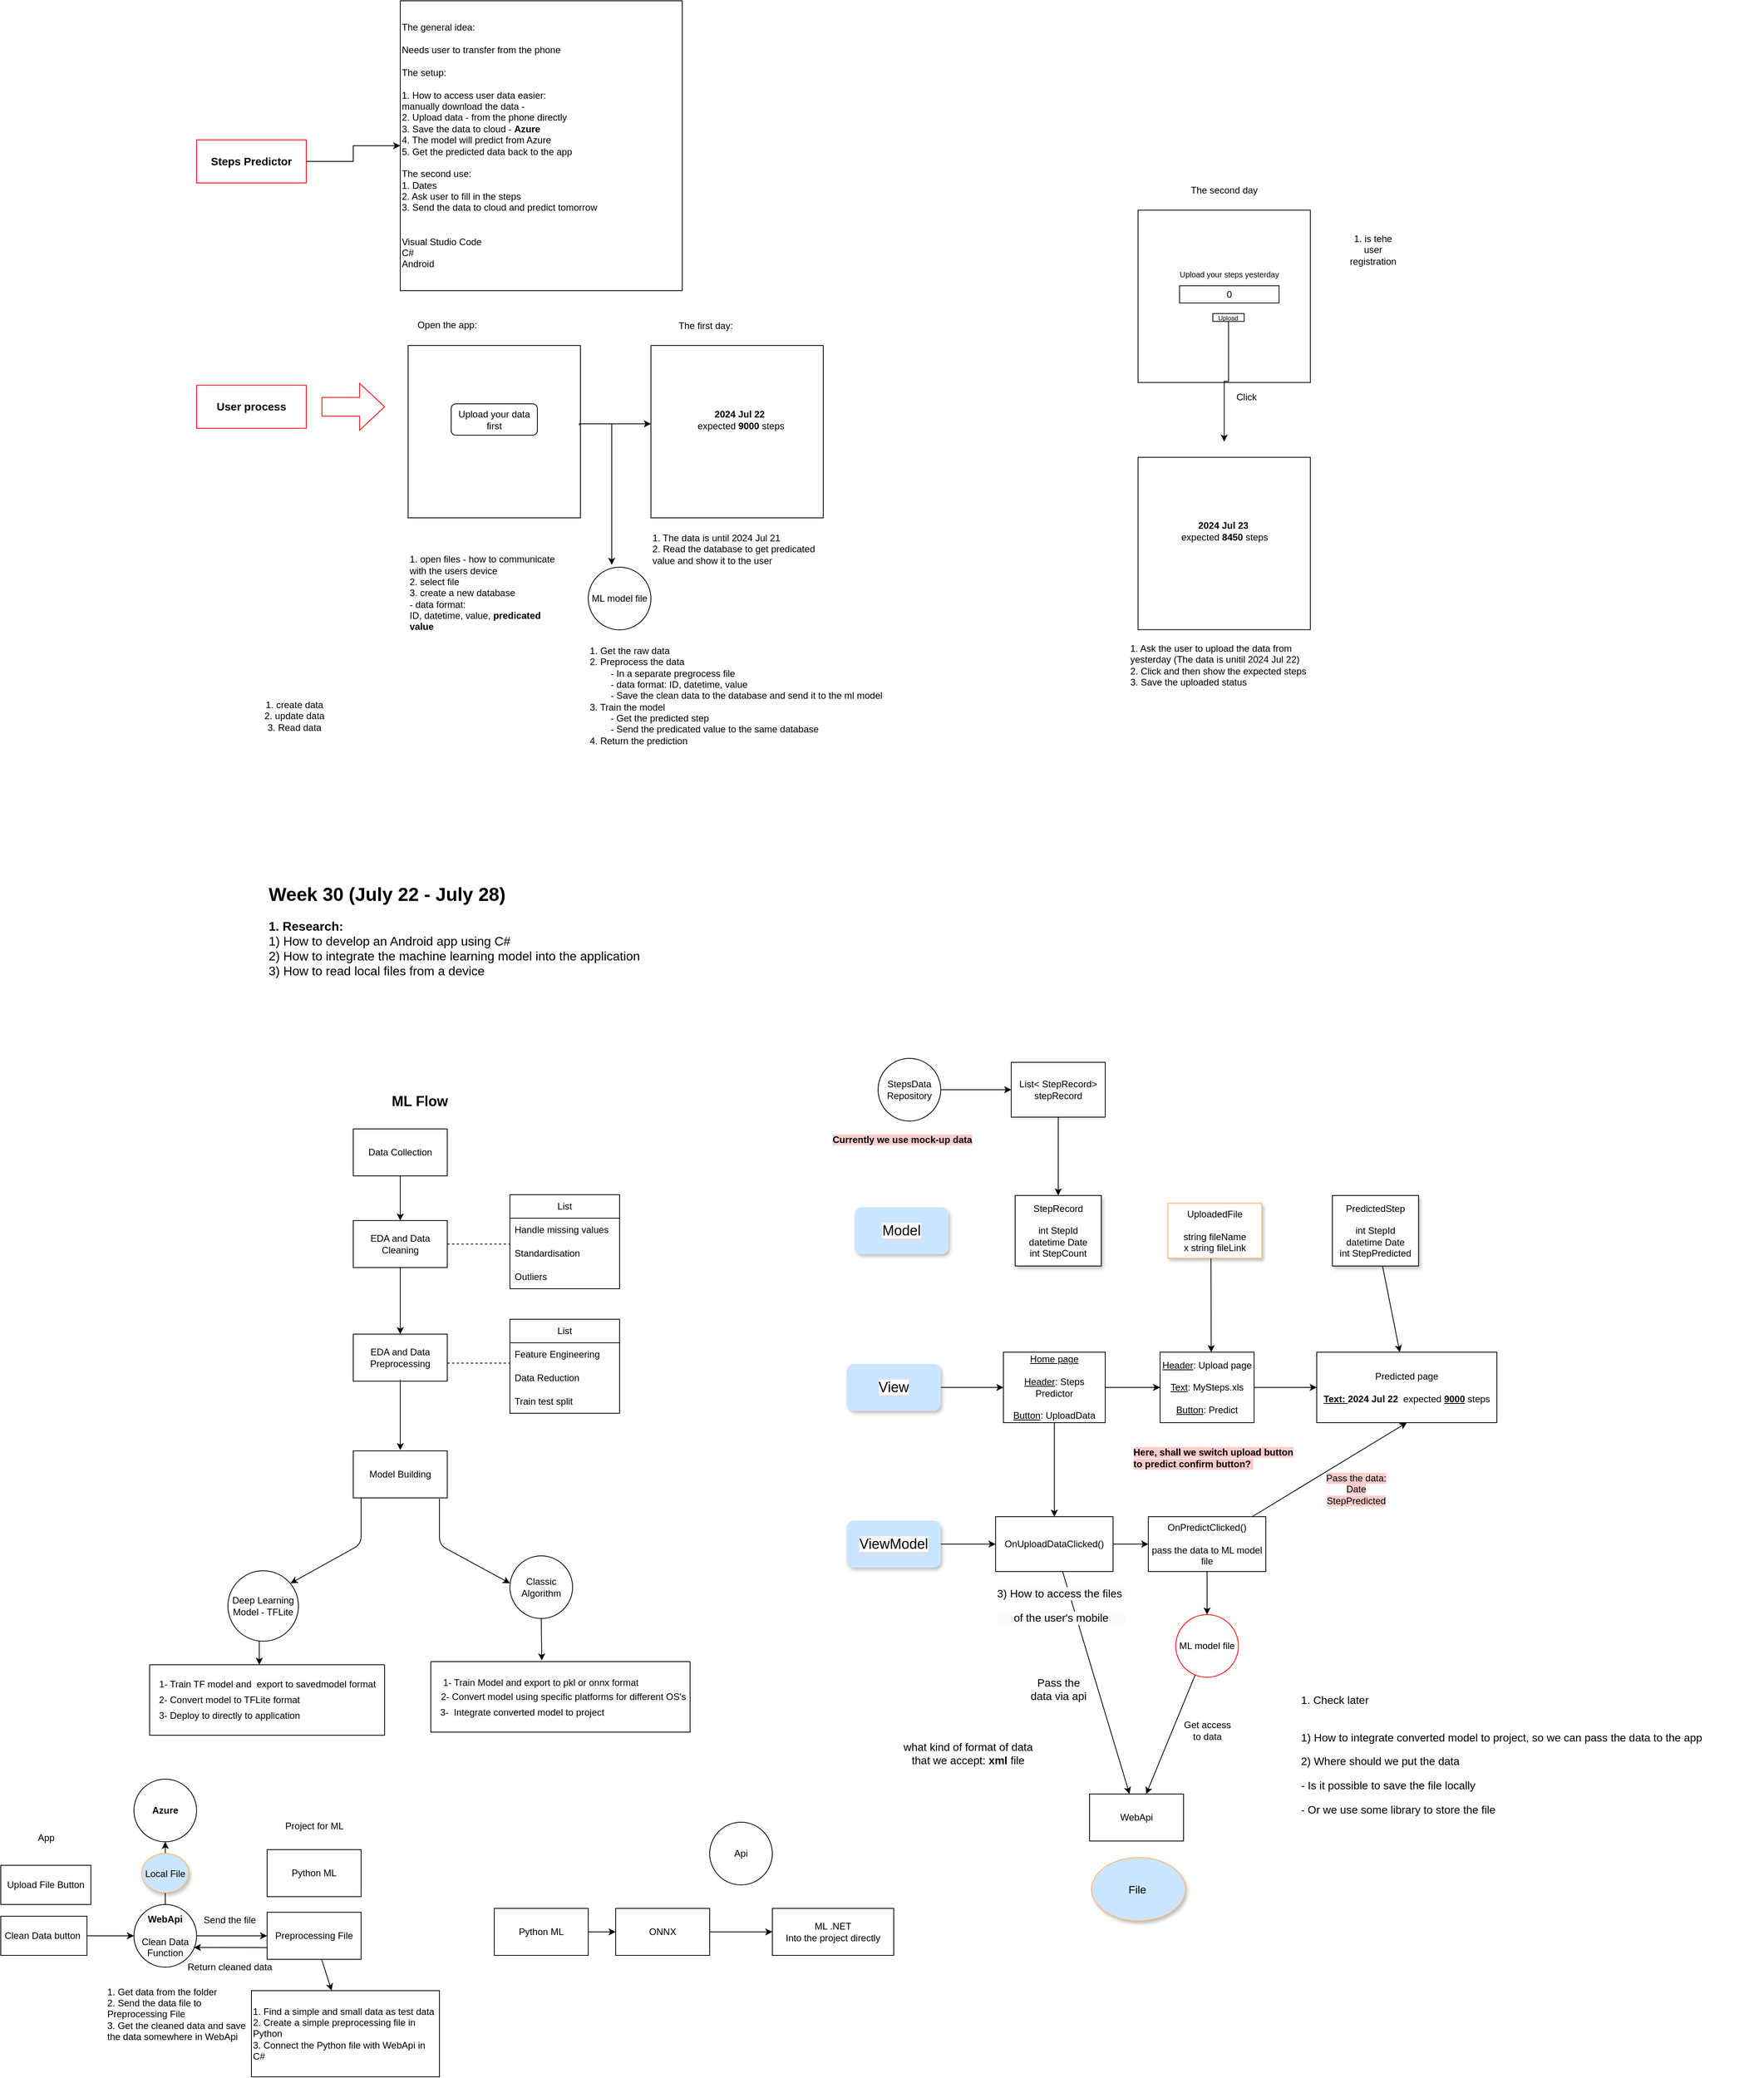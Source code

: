 <mxfile>
    <diagram name="Page-1" id="LX_qo-Hpl9w2MyAxb0YF">
        <mxGraphModel dx="1734" dy="1595" grid="1" gridSize="10" guides="1" tooltips="1" connect="1" arrows="1" fold="1" page="1" pageScale="1" pageWidth="827" pageHeight="1169" math="0" shadow="0">
            <root>
                <mxCell id="0"/>
                <mxCell id="1" parent="0"/>
                <mxCell id="Lw-I1L2H1XPd6LwriKKZ-3" value="" style="edgeStyle=orthogonalEdgeStyle;rounded=0;orthogonalLoop=1;jettySize=auto;html=1;" parent="1" source="Lw-I1L2H1XPd6LwriKKZ-1" target="Lw-I1L2H1XPd6LwriKKZ-2" edge="1">
                    <mxGeometry relative="1" as="geometry"/>
                </mxCell>
                <mxCell id="Lw-I1L2H1XPd6LwriKKZ-1" value="&lt;b&gt;&lt;font style=&quot;font-size: 14px;&quot;&gt;Steps Predictor&lt;/font&gt;&lt;/b&gt;" style="text;html=1;align=center;verticalAlign=middle;whiteSpace=wrap;rounded=0;strokeColor=#FF0000;" parent="1" vertex="1">
                    <mxGeometry x="70" y="-942.5" width="140" height="55" as="geometry"/>
                </mxCell>
                <mxCell id="Lw-I1L2H1XPd6LwriKKZ-2" value="&lt;div&gt;The general idea:&lt;/div&gt;&lt;div&gt;&lt;br&gt;&lt;/div&gt;&lt;div&gt;Needs user to transfer from the phone&lt;/div&gt;&lt;div&gt;&lt;br&gt;&lt;/div&gt;&lt;div&gt;The setup:&lt;/div&gt;&lt;div&gt;&lt;br&gt;&lt;/div&gt;&lt;div&gt;1. How to access user data easier:&amp;nbsp;&lt;/div&gt;&lt;div&gt;manually download the data -&amp;nbsp;&lt;/div&gt;&lt;div&gt;2. Upload data - from the phone directly&lt;/div&gt;&lt;div&gt;3. Save the data to cloud - &lt;b&gt;Azure&lt;/b&gt;&lt;/div&gt;&lt;div&gt;4. The model will predict from Azure&lt;/div&gt;&lt;div&gt;5. Get the predicted data back to the app&lt;/div&gt;&lt;div&gt;&lt;br&gt;&lt;/div&gt;&lt;div&gt;The second use:&lt;div&gt;1. Dates&lt;/div&gt;&lt;div&gt;2. Ask user to fill in the steps&amp;nbsp;&lt;/div&gt;&lt;div&gt;3. Send the data to cloud and predict tomorrow&lt;/div&gt;&lt;/div&gt;&lt;div&gt;&lt;br&gt;&lt;/div&gt;&lt;div&gt;&lt;br&gt;&lt;/div&gt;&lt;div&gt;Visual Studio Code&lt;/div&gt;&lt;div&gt;C#&lt;/div&gt;&lt;div&gt;Android&lt;/div&gt;" style="whiteSpace=wrap;html=1;align=left;" parent="1" vertex="1">
                    <mxGeometry x="330" y="-1120" width="360" height="370" as="geometry"/>
                </mxCell>
                <mxCell id="Lw-I1L2H1XPd6LwriKKZ-4" value="" style="whiteSpace=wrap;html=1;aspect=fixed;" parent="1" vertex="1">
                    <mxGeometry x="340" y="-680" width="220" height="220" as="geometry"/>
                </mxCell>
                <mxCell id="Lw-I1L2H1XPd6LwriKKZ-32" value="" style="edgeStyle=orthogonalEdgeStyle;rounded=0;orthogonalLoop=1;jettySize=auto;html=1;exitX=0.994;exitY=0.463;exitDx=0;exitDy=0;exitPerimeter=0;" parent="1" source="Lw-I1L2H1XPd6LwriKKZ-4" target="Lw-I1L2H1XPd6LwriKKZ-9" edge="1">
                    <mxGeometry relative="1" as="geometry">
                        <mxPoint x="570" y="-580" as="sourcePoint"/>
                        <Array as="points">
                            <mxPoint x="559" y="-580"/>
                        </Array>
                    </mxGeometry>
                </mxCell>
                <mxCell id="Lw-I1L2H1XPd6LwriKKZ-6" value="Upload your data first" style="rounded=1;whiteSpace=wrap;html=1;" parent="1" vertex="1">
                    <mxGeometry x="395" y="-605.5" width="110" height="40" as="geometry"/>
                </mxCell>
                <mxCell id="Lw-I1L2H1XPd6LwriKKZ-9" value="" style="whiteSpace=wrap;html=1;aspect=fixed;" parent="1" vertex="1">
                    <mxGeometry x="650" y="-680" width="220" height="220" as="geometry"/>
                </mxCell>
                <mxCell id="Lw-I1L2H1XPd6LwriKKZ-10" value="&lt;b&gt;2024 Jul 22&amp;nbsp; &lt;/b&gt;expected&amp;nbsp;&lt;span style=&quot;background-color: initial;&quot;&gt;&lt;b&gt;9000&lt;/b&gt;&amp;nbsp;&lt;/span&gt;&lt;span style=&quot;background-color: initial;&quot;&gt;steps&lt;/span&gt;" style="text;html=1;align=center;verticalAlign=middle;whiteSpace=wrap;rounded=0;" parent="1" vertex="1">
                    <mxGeometry x="710" y="-593" width="110" height="15" as="geometry"/>
                </mxCell>
                <mxCell id="Lw-I1L2H1XPd6LwriKKZ-15" value="" style="whiteSpace=wrap;html=1;aspect=fixed;" parent="1" vertex="1">
                    <mxGeometry x="1271.87" y="-852.75" width="220" height="220" as="geometry"/>
                </mxCell>
                <mxCell id="Lw-I1L2H1XPd6LwriKKZ-24" value="The first day:" style="text;html=1;align=center;verticalAlign=middle;whiteSpace=wrap;rounded=0;" parent="1" vertex="1">
                    <mxGeometry x="670" y="-720" width="100" height="30" as="geometry"/>
                </mxCell>
                <mxCell id="Lw-I1L2H1XPd6LwriKKZ-25" value="The second day" style="text;html=1;align=center;verticalAlign=middle;whiteSpace=wrap;rounded=0;" parent="1" vertex="1">
                    <mxGeometry x="1321.87" y="-892.75" width="120" height="30" as="geometry"/>
                </mxCell>
                <mxCell id="Lw-I1L2H1XPd6LwriKKZ-27" value="0" style="rounded=0;whiteSpace=wrap;html=1;" parent="1" vertex="1">
                    <mxGeometry x="1324.87" y="-756.25" width="127" height="22" as="geometry"/>
                </mxCell>
                <mxCell id="Lw-I1L2H1XPd6LwriKKZ-28" value="&lt;font style=&quot;font-size: 10px;&quot;&gt;Upload your steps yesterday&lt;/font&gt;" style="text;html=1;align=center;verticalAlign=middle;whiteSpace=wrap;rounded=0;" parent="1" vertex="1">
                    <mxGeometry x="1305.87" y="-790.75" width="165" height="40" as="geometry"/>
                </mxCell>
                <mxCell id="Lw-I1L2H1XPd6LwriKKZ-46" value="" style="edgeStyle=orthogonalEdgeStyle;rounded=0;orthogonalLoop=1;jettySize=auto;html=1;" parent="1" source="Lw-I1L2H1XPd6LwriKKZ-31" edge="1">
                    <mxGeometry relative="1" as="geometry">
                        <mxPoint x="1381.87" y="-557.25" as="targetPoint"/>
                        <Array as="points">
                            <mxPoint x="1387.87" y="-634.25"/>
                            <mxPoint x="1382.87" y="-634.25"/>
                        </Array>
                    </mxGeometry>
                </mxCell>
                <mxCell id="Lw-I1L2H1XPd6LwriKKZ-31" value="&lt;font style=&quot;font-size: 8px;&quot;&gt;Upload&lt;/font&gt;" style="rounded=0;whiteSpace=wrap;html=1;" parent="1" vertex="1">
                    <mxGeometry x="1367.37" y="-720.75" width="40" height="10" as="geometry"/>
                </mxCell>
                <mxCell id="Lw-I1L2H1XPd6LwriKKZ-33" value="1&lt;span style=&quot;background-color: initial;&quot;&gt;. The data is until 2024 Jul 21&lt;/span&gt;&lt;div&gt;&lt;span style=&quot;background-color: initial;&quot;&gt;2. Read the database to get predicated value and show it to the user&lt;/span&gt;&lt;/div&gt;" style="text;html=1;align=left;verticalAlign=middle;whiteSpace=wrap;rounded=0;" parent="1" vertex="1">
                    <mxGeometry x="650" y="-450.25" width="220" height="60" as="geometry"/>
                </mxCell>
                <mxCell id="Lw-I1L2H1XPd6LwriKKZ-42" value="" style="whiteSpace=wrap;html=1;aspect=fixed;" parent="1" vertex="1">
                    <mxGeometry x="1271.87" y="-537.25" width="220" height="220" as="geometry"/>
                </mxCell>
                <mxCell id="Lw-I1L2H1XPd6LwriKKZ-44" value="&lt;b&gt;2024 Jul 23&amp;nbsp;&lt;/b&gt;&lt;div&gt;expected&amp;nbsp;&lt;span style=&quot;background-color: initial;&quot;&gt;&lt;b&gt;8450&lt;/b&gt;&amp;nbsp;&lt;/span&gt;&lt;span style=&quot;background-color: initial;&quot;&gt;steps&lt;/span&gt;&lt;/div&gt;" style="text;html=1;align=center;verticalAlign=middle;whiteSpace=wrap;rounded=0;" parent="1" vertex="1">
                    <mxGeometry x="1285.62" y="-450.25" width="192.5" height="15" as="geometry"/>
                </mxCell>
                <mxCell id="Lw-I1L2H1XPd6LwriKKZ-47" value="Click" style="text;html=1;align=center;verticalAlign=middle;resizable=0;points=[];autosize=1;strokeColor=none;fillColor=none;" parent="1" vertex="1">
                    <mxGeometry x="1384.87" y="-629.25" width="50" height="30" as="geometry"/>
                </mxCell>
                <mxCell id="Lw-I1L2H1XPd6LwriKKZ-48" value="1. Ask the user to upload the data from yesterday (The data is unitil 2024 Jul 22)&lt;div&gt;2. Click and then show the expected steps&lt;/div&gt;&lt;div&gt;3. Save the uploaded status&lt;/div&gt;" style="text;html=1;align=left;verticalAlign=middle;whiteSpace=wrap;rounded=0;" parent="1" vertex="1">
                    <mxGeometry x="1260" y="-297.25" width="243.75" height="50" as="geometry"/>
                </mxCell>
                <mxCell id="Lw-I1L2H1XPd6LwriKKZ-51" value="1. create data&lt;div&gt;2. update data&lt;/div&gt;&lt;div&gt;3. Read data&lt;/div&gt;&lt;div&gt;&lt;br&gt;&lt;/div&gt;" style="text;html=1;align=center;verticalAlign=middle;whiteSpace=wrap;rounded=0;" parent="1" vertex="1">
                    <mxGeometry x="110" y="-220" width="170" height="40" as="geometry"/>
                </mxCell>
                <mxCell id="Lw-I1L2H1XPd6LwriKKZ-52" value="1. is tehe user registration" style="text;html=1;align=center;verticalAlign=middle;whiteSpace=wrap;rounded=0;" parent="1" vertex="1">
                    <mxGeometry x="1541.87" y="-817.25" width="60" height="30" as="geometry"/>
                </mxCell>
                <mxCell id="Lw-I1L2H1XPd6LwriKKZ-56" value="ML model file" style="ellipse;whiteSpace=wrap;html=1;aspect=fixed;" parent="1" vertex="1">
                    <mxGeometry x="570" y="-397" width="80" height="80" as="geometry"/>
                </mxCell>
                <mxCell id="Lw-I1L2H1XPd6LwriKKZ-57" value="" style="endArrow=classic;html=1;rounded=0;" parent="1" edge="1">
                    <mxGeometry width="50" height="50" relative="1" as="geometry">
                        <mxPoint x="600" y="-580" as="sourcePoint"/>
                        <mxPoint x="600" y="-400" as="targetPoint"/>
                    </mxGeometry>
                </mxCell>
                <mxCell id="Lw-I1L2H1XPd6LwriKKZ-58" value="1. open files - how to communicate with the users device&lt;div&gt;2. select file&lt;/div&gt;&lt;div&gt;3. create a new database&lt;/div&gt;&lt;div&gt;- data format:&lt;/div&gt;&lt;div&gt;ID, datetime, value, &lt;b&gt;predicated value&lt;/b&gt;&lt;br&gt;&lt;/div&gt;" style="text;html=1;align=left;verticalAlign=middle;whiteSpace=wrap;rounded=0;" parent="1" vertex="1">
                    <mxGeometry x="340" y="-431.5" width="200" height="134.25" as="geometry"/>
                </mxCell>
                <mxCell id="Lw-I1L2H1XPd6LwriKKZ-67" value="1. Get the raw data&amp;nbsp;&lt;div&gt;2. Preprocess the data&lt;/div&gt;&lt;div&gt;&lt;span style=&quot;white-space: pre;&quot;&gt;&#9;&lt;/span&gt;- In a separate pregrocess file&lt;br&gt;&lt;/div&gt;&lt;div&gt;&lt;span style=&quot;white-space: pre;&quot;&gt;&#9;&lt;/span&gt;- data format: ID, datetime, value&lt;br&gt;&lt;/div&gt;&lt;div&gt;&lt;span style=&quot;white-space: pre;&quot;&gt;&#9;&lt;/span&gt;- Save the clean data to the database and send it to the ml model&lt;br&gt;&lt;/div&gt;&lt;div&gt;3. Train the model&lt;/div&gt;&lt;div&gt;&lt;span style=&quot;white-space: pre;&quot;&gt;&#9;&lt;/span&gt;- Get the predicted step&lt;br&gt;&lt;/div&gt;&lt;div&gt;&lt;span style=&quot;white-space: pre;&quot;&gt;&#9;&lt;/span&gt;- Send the predicated value to the same database&lt;br&gt;&lt;/div&gt;&lt;div&gt;4. Return the prediction&lt;/div&gt;" style="text;html=1;align=left;verticalAlign=middle;whiteSpace=wrap;rounded=0;" parent="1" vertex="1">
                    <mxGeometry x="570" y="-280" width="390" height="94.25" as="geometry"/>
                </mxCell>
                <mxCell id="Lw-I1L2H1XPd6LwriKKZ-68" style="edgeStyle=orthogonalEdgeStyle;rounded=0;orthogonalLoop=1;jettySize=auto;html=1;exitX=0.5;exitY=1;exitDx=0;exitDy=0;" parent="1" source="Lw-I1L2H1XPd6LwriKKZ-1" target="Lw-I1L2H1XPd6LwriKKZ-1" edge="1">
                    <mxGeometry relative="1" as="geometry"/>
                </mxCell>
                <mxCell id="Lw-I1L2H1XPd6LwriKKZ-71" value="&lt;b&gt;&lt;font style=&quot;font-size: 14px;&quot;&gt;User process&lt;/font&gt;&lt;/b&gt;" style="text;html=1;align=center;verticalAlign=middle;whiteSpace=wrap;rounded=0;strokeColor=#FF0000;" parent="1" vertex="1">
                    <mxGeometry x="70" y="-629.25" width="140" height="55" as="geometry"/>
                </mxCell>
                <mxCell id="Lw-I1L2H1XPd6LwriKKZ-72" value="" style="shape=singleArrow;whiteSpace=wrap;html=1;arrowWidth=0.4;arrowSize=0.4;fillColor=none;strokeColor=#FF0000;gradientColor=none;rounded=0;" parent="1" vertex="1">
                    <mxGeometry x="230" y="-631.75" width="80" height="60" as="geometry"/>
                </mxCell>
                <mxCell id="Lw-I1L2H1XPd6LwriKKZ-74" value="Open the app:" style="text;html=1;align=center;verticalAlign=middle;whiteSpace=wrap;rounded=0;" parent="1" vertex="1">
                    <mxGeometry x="340" y="-720.75" width="100" height="30" as="geometry"/>
                </mxCell>
                <mxCell id="2" value="&lt;h1 style=&quot;margin-top: 0px;&quot;&gt;Week 30 (July 22 - July 28)&lt;/h1&gt;&lt;div&gt;&lt;font size=&quot;3&quot;&gt;&lt;b&gt;1. Research:&amp;nbsp;&lt;/b&gt;&lt;/font&gt;&lt;/div&gt;&lt;div&gt;&lt;font size=&quot;3&quot;&gt;1) How to develop an Android app using C#&lt;/font&gt;&lt;/div&gt;&lt;div&gt;&lt;font size=&quot;3&quot;&gt;2) How to integrate the machine learning model into the application&lt;/font&gt;&lt;/div&gt;&lt;div&gt;&lt;font size=&quot;3&quot;&gt;3) How to read local files from a device&lt;/font&gt;&lt;/div&gt;&lt;div&gt;&lt;br&gt;&lt;/div&gt;&lt;div&gt;&lt;br&gt;&lt;/div&gt;" style="text;html=1;whiteSpace=wrap;overflow=hidden;rounded=0;" parent="1" vertex="1">
                    <mxGeometry x="160" width="720" height="180" as="geometry"/>
                </mxCell>
                <mxCell id="3" value="Data Collection" style="rounded=0;whiteSpace=wrap;html=1;" parent="1" vertex="1">
                    <mxGeometry x="270" y="320" width="120" height="60" as="geometry"/>
                </mxCell>
                <mxCell id="4" value="EDA and Data Preprocessing" style="rounded=0;whiteSpace=wrap;html=1;" parent="1" vertex="1">
                    <mxGeometry x="270" y="582" width="120" height="60" as="geometry"/>
                </mxCell>
                <mxCell id="5" value="EDA and Data Cleaning" style="rounded=0;whiteSpace=wrap;html=1;" parent="1" vertex="1">
                    <mxGeometry x="270" y="437" width="120" height="60" as="geometry"/>
                </mxCell>
                <mxCell id="6" value="" style="endArrow=none;dashed=1;html=1;" parent="1" edge="1">
                    <mxGeometry width="50" height="50" relative="1" as="geometry">
                        <mxPoint x="390" y="467" as="sourcePoint"/>
                        <mxPoint x="470" y="467" as="targetPoint"/>
                    </mxGeometry>
                </mxCell>
                <mxCell id="7" value="List" style="swimlane;fontStyle=0;childLayout=stackLayout;horizontal=1;startSize=30;horizontalStack=0;resizeParent=1;resizeParentMax=0;resizeLast=0;collapsible=1;marginBottom=0;whiteSpace=wrap;html=1;" parent="1" vertex="1">
                    <mxGeometry x="470" y="404" width="140" height="120" as="geometry"/>
                </mxCell>
                <mxCell id="8" value="Handle missing values" style="text;strokeColor=none;fillColor=none;align=left;verticalAlign=middle;spacingLeft=4;spacingRight=4;overflow=hidden;points=[[0,0.5],[1,0.5]];portConstraint=eastwest;rotatable=0;whiteSpace=wrap;html=1;" parent="7" vertex="1">
                    <mxGeometry y="30" width="140" height="30" as="geometry"/>
                </mxCell>
                <mxCell id="9" value="Standardisation" style="text;strokeColor=none;fillColor=none;align=left;verticalAlign=middle;spacingLeft=4;spacingRight=4;overflow=hidden;points=[[0,0.5],[1,0.5]];portConstraint=eastwest;rotatable=0;whiteSpace=wrap;html=1;" parent="7" vertex="1">
                    <mxGeometry y="60" width="140" height="30" as="geometry"/>
                </mxCell>
                <mxCell id="10" value="Outliers" style="text;strokeColor=none;fillColor=none;align=left;verticalAlign=middle;spacingLeft=4;spacingRight=4;overflow=hidden;points=[[0,0.5],[1,0.5]];portConstraint=eastwest;rotatable=0;whiteSpace=wrap;html=1;" parent="7" vertex="1">
                    <mxGeometry y="90" width="140" height="30" as="geometry"/>
                </mxCell>
                <mxCell id="11" value="List" style="swimlane;fontStyle=0;childLayout=stackLayout;horizontal=1;startSize=30;horizontalStack=0;resizeParent=1;resizeParentMax=0;resizeLast=0;collapsible=1;marginBottom=0;whiteSpace=wrap;html=1;" parent="1" vertex="1">
                    <mxGeometry x="470" y="563" width="140" height="120" as="geometry"/>
                </mxCell>
                <mxCell id="12" value="Feature Engineering&amp;nbsp;" style="text;strokeColor=none;fillColor=none;align=left;verticalAlign=middle;spacingLeft=4;spacingRight=4;overflow=hidden;points=[[0,0.5],[1,0.5]];portConstraint=eastwest;rotatable=0;whiteSpace=wrap;html=1;" parent="11" vertex="1">
                    <mxGeometry y="30" width="140" height="30" as="geometry"/>
                </mxCell>
                <mxCell id="13" value="Data Reduction" style="text;strokeColor=none;fillColor=none;align=left;verticalAlign=middle;spacingLeft=4;spacingRight=4;overflow=hidden;points=[[0,0.5],[1,0.5]];portConstraint=eastwest;rotatable=0;whiteSpace=wrap;html=1;" parent="11" vertex="1">
                    <mxGeometry y="60" width="140" height="30" as="geometry"/>
                </mxCell>
                <mxCell id="14" value="Train test split" style="text;strokeColor=none;fillColor=none;align=left;verticalAlign=middle;spacingLeft=4;spacingRight=4;overflow=hidden;points=[[0,0.5],[1,0.5]];portConstraint=eastwest;rotatable=0;whiteSpace=wrap;html=1;" parent="11" vertex="1">
                    <mxGeometry y="90" width="140" height="30" as="geometry"/>
                </mxCell>
                <mxCell id="15" value="" style="endArrow=none;dashed=1;html=1;" parent="1" edge="1">
                    <mxGeometry width="50" height="50" relative="1" as="geometry">
                        <mxPoint x="390" y="619" as="sourcePoint"/>
                        <mxPoint x="470" y="619" as="targetPoint"/>
                    </mxGeometry>
                </mxCell>
                <mxCell id="16" value="Model Building" style="rounded=0;whiteSpace=wrap;html=1;" parent="1" vertex="1">
                    <mxGeometry x="270" y="731" width="120" height="60" as="geometry"/>
                </mxCell>
                <mxCell id="17" value="" style="endArrow=classic;html=1;" parent="1" edge="1">
                    <mxGeometry width="50" height="50" relative="1" as="geometry">
                        <mxPoint x="280" y="791" as="sourcePoint"/>
                        <mxPoint x="190" y="900" as="targetPoint"/>
                        <Array as="points">
                            <mxPoint x="280" y="850"/>
                        </Array>
                    </mxGeometry>
                </mxCell>
                <mxCell id="18" value="" style="endArrow=classic;html=1;" parent="1" edge="1">
                    <mxGeometry width="50" height="50" relative="1" as="geometry">
                        <mxPoint x="380" y="792" as="sourcePoint"/>
                        <mxPoint x="470" y="900" as="targetPoint"/>
                        <Array as="points">
                            <mxPoint x="380" y="851"/>
                        </Array>
                    </mxGeometry>
                </mxCell>
                <mxCell id="19" value="Deep Learning&lt;br&gt;Model - TFLite" style="ellipse;whiteSpace=wrap;html=1;aspect=fixed;" parent="1" vertex="1">
                    <mxGeometry x="110" y="884" width="90" height="90" as="geometry"/>
                </mxCell>
                <mxCell id="20" value="Classic Algorithm" style="ellipse;whiteSpace=wrap;html=1;aspect=fixed;" parent="1" vertex="1">
                    <mxGeometry x="470" y="865" width="80" height="80" as="geometry"/>
                </mxCell>
                <mxCell id="21" value="" style="endArrow=classic;html=1;" parent="1" edge="1">
                    <mxGeometry width="50" height="50" relative="1" as="geometry">
                        <mxPoint x="150" y="974" as="sourcePoint"/>
                        <mxPoint x="150" y="1004" as="targetPoint"/>
                    </mxGeometry>
                </mxCell>
                <mxCell id="22" value="" style="swimlane;startSize=0;" parent="1" vertex="1">
                    <mxGeometry x="10" y="1004" width="300" height="90" as="geometry"/>
                </mxCell>
                <mxCell id="23" value="&lt;span style=&quot;&quot;&gt;1- Train TF model and&amp;nbsp; export to savedmodel format&lt;/span&gt;" style="text;html=1;align=center;verticalAlign=middle;resizable=0;points=[];autosize=1;strokeColor=none;fillColor=none;" parent="22" vertex="1">
                    <mxGeometry y="10" width="300" height="30" as="geometry"/>
                </mxCell>
                <mxCell id="24" value="&lt;span style=&quot;&quot;&gt;2- Convert model to TFLite format&lt;/span&gt;" style="text;html=1;align=left;verticalAlign=middle;resizable=0;points=[];autosize=1;strokeColor=none;fillColor=none;" parent="22" vertex="1">
                    <mxGeometry x="10" y="30" width="200" height="30" as="geometry"/>
                </mxCell>
                <mxCell id="25" value="&lt;span style=&quot;&quot;&gt;3- Deploy to directly to application&lt;/span&gt;" style="text;html=1;align=left;verticalAlign=middle;resizable=0;points=[];autosize=1;strokeColor=none;fillColor=none;" parent="22" vertex="1">
                    <mxGeometry x="10" y="50" width="200" height="30" as="geometry"/>
                </mxCell>
                <mxCell id="26" value="" style="endArrow=classic;html=1;exitX=0.5;exitY=1;exitDx=0;exitDy=0;entryX=0.428;entryY=-0.016;entryDx=0;entryDy=0;entryPerimeter=0;" parent="1" source="20" target="27" edge="1">
                    <mxGeometry width="50" height="50" relative="1" as="geometry">
                        <mxPoint x="530" y="1000" as="sourcePoint"/>
                        <mxPoint x="510" y="990" as="targetPoint"/>
                    </mxGeometry>
                </mxCell>
                <mxCell id="27" value="" style="swimlane;startSize=0;" parent="1" vertex="1">
                    <mxGeometry x="369" y="1000" width="331" height="90" as="geometry"/>
                </mxCell>
                <mxCell id="28" value="&lt;span style=&quot;&quot;&gt;1- Train Model and export to pkl or onnx format&lt;/span&gt;" style="text;html=1;align=center;verticalAlign=middle;resizable=0;points=[];autosize=1;strokeColor=none;fillColor=none;" parent="27" vertex="1">
                    <mxGeometry x="5" y="12" width="270" height="30" as="geometry"/>
                </mxCell>
                <mxCell id="29" value="&lt;span style=&quot;&quot;&gt;2- Convert model using specific platforms for different OS's&lt;/span&gt;" style="text;html=1;align=left;verticalAlign=middle;resizable=0;points=[];autosize=1;strokeColor=none;fillColor=none;" parent="27" vertex="1">
                    <mxGeometry x="11" y="30" width="340" height="30" as="geometry"/>
                </mxCell>
                <mxCell id="30" value="&lt;span style=&quot;&quot;&gt;3-&amp;nbsp; Integrate converted model to project&amp;nbsp;&amp;nbsp;&lt;/span&gt;" style="text;html=1;align=left;verticalAlign=middle;resizable=0;points=[];autosize=1;strokeColor=none;fillColor=none;" parent="27" vertex="1">
                    <mxGeometry x="10" y="50" width="240" height="30" as="geometry"/>
                </mxCell>
                <mxCell id="31" value="" style="endArrow=classic;html=1;" parent="1" target="5" edge="1">
                    <mxGeometry width="50" height="50" relative="1" as="geometry">
                        <mxPoint x="330" y="380" as="sourcePoint"/>
                        <mxPoint x="330" y="430" as="targetPoint"/>
                    </mxGeometry>
                </mxCell>
                <mxCell id="32" value="" style="endArrow=classic;html=1;entryX=0.5;entryY=0;entryDx=0;entryDy=0;" parent="1" target="4" edge="1">
                    <mxGeometry width="50" height="50" relative="1" as="geometry">
                        <mxPoint x="330" y="497" as="sourcePoint"/>
                        <mxPoint x="330" y="554" as="targetPoint"/>
                    </mxGeometry>
                </mxCell>
                <mxCell id="33" value="" style="endArrow=classic;html=1;" parent="1" edge="1">
                    <mxGeometry width="50" height="50" relative="1" as="geometry">
                        <mxPoint x="330" y="640" as="sourcePoint"/>
                        <mxPoint x="330" y="730" as="targetPoint"/>
                    </mxGeometry>
                </mxCell>
                <mxCell id="34" value="&lt;b&gt;&lt;font style=&quot;font-size: 18px;&quot;&gt;ML Flow&lt;/font&gt;&lt;/b&gt;" style="text;html=1;strokeColor=none;fillColor=none;align=center;verticalAlign=middle;whiteSpace=wrap;rounded=0;" parent="1" vertex="1">
                    <mxGeometry x="100" y="270" width="510" height="30" as="geometry"/>
                </mxCell>
                <mxCell id="83" value="StepRecord&lt;br&gt;&lt;br&gt;int StepId&lt;br&gt;datetime Date&lt;br&gt;int StepCount" style="whiteSpace=wrap;html=1;rounded=0;shadow=1;" parent="1" vertex="1">
                    <mxGeometry x="1115" y="405" width="110" height="90" as="geometry"/>
                </mxCell>
                <mxCell id="84" value="" style="edgeStyle=none;html=1;" parent="1" target="87" edge="1">
                    <mxGeometry relative="1" as="geometry">
                        <mxPoint x="1020" y="650" as="sourcePoint"/>
                    </mxGeometry>
                </mxCell>
                <mxCell id="85" value="" style="edgeStyle=none;html=1;exitX=0.5;exitY=1;exitDx=0;exitDy=0;" parent="1" source="87" target="91" edge="1">
                    <mxGeometry relative="1" as="geometry">
                        <mxPoint x="1174.676" y="680" as="sourcePoint"/>
                        <mxPoint x="1160" y="810" as="targetPoint"/>
                    </mxGeometry>
                </mxCell>
                <mxCell id="86" value="" style="edgeStyle=none;html=1;" parent="1" source="87" target="93" edge="1">
                    <mxGeometry relative="1" as="geometry"/>
                </mxCell>
                <mxCell id="87" value="&lt;u&gt;Home page &lt;br&gt;&lt;br&gt;Header&lt;/u&gt;: Steps Predictor&lt;br&gt;&lt;br&gt;&lt;u&gt;Button&lt;/u&gt;: UploadData" style="rounded=0;whiteSpace=wrap;html=1;" parent="1" vertex="1">
                    <mxGeometry x="1100" y="605" width="130" height="90" as="geometry"/>
                </mxCell>
                <mxCell id="88" value="" style="edgeStyle=none;html=1;" parent="1" target="91" edge="1">
                    <mxGeometry relative="1" as="geometry">
                        <mxPoint x="1020" y="850" as="sourcePoint"/>
                    </mxGeometry>
                </mxCell>
                <mxCell id="89" value="" style="edgeStyle=none;html=1;" parent="1" source="91" target="100" edge="1">
                    <mxGeometry relative="1" as="geometry"/>
                </mxCell>
                <mxCell id="138" style="edgeStyle=none;html=1;fontSize=14;" parent="1" source="91" target="131" edge="1">
                    <mxGeometry relative="1" as="geometry"/>
                </mxCell>
                <mxCell id="91" value="OnUploadDataClicked()" style="rounded=0;whiteSpace=wrap;html=1;" parent="1" vertex="1">
                    <mxGeometry x="1090" y="815" width="150" height="70" as="geometry"/>
                </mxCell>
                <mxCell id="92" value="" style="edgeStyle=none;html=1;" parent="1" source="93" target="103" edge="1">
                    <mxGeometry relative="1" as="geometry"/>
                </mxCell>
                <mxCell id="93" value="&lt;u&gt;Header&lt;/u&gt;: Upload page&lt;br&gt;&lt;br&gt;&lt;u&gt;Text&lt;/u&gt;: MySteps.xls&lt;br&gt;&lt;br&gt;&lt;u&gt;Button&lt;/u&gt;: Predict" style="rounded=0;whiteSpace=wrap;html=1;" parent="1" vertex="1">
                    <mxGeometry x="1300" y="605" width="120" height="90" as="geometry"/>
                </mxCell>
                <mxCell id="94" value="&lt;h4&gt;&lt;b style=&quot;background-color: rgb(255, 204, 204);&quot;&gt;Here, shall we switch upload button to predict confirm button?&amp;nbsp;&lt;/b&gt;&lt;/h4&gt;" style="text;html=1;strokeColor=none;fillColor=none;align=left;verticalAlign=middle;whiteSpace=wrap;rounded=0;" parent="1" vertex="1">
                    <mxGeometry x="1264" y="730" width="210" height="20" as="geometry"/>
                </mxCell>
                <mxCell id="95" value="" style="shape=image;verticalLabelPosition=bottom;labelBackgroundColor=default;verticalAlign=top;aspect=fixed;imageAspect=0;image=https://files.readme.io/51f5273-UploadingFile.jpg;" parent="1" vertex="1">
                    <mxGeometry x="1790" y="380" width="279.54" height="460" as="geometry"/>
                </mxCell>
                <mxCell id="96" value="" style="edgeStyle=none;html=1;" parent="1" edge="1">
                    <mxGeometry relative="1" as="geometry">
                        <mxPoint x="1365" y="480" as="sourcePoint"/>
                        <mxPoint x="1365.25" y="605" as="targetPoint"/>
                    </mxGeometry>
                </mxCell>
                <mxCell id="97" value="UploadedFile&lt;br&gt;&lt;br&gt;string fileName&lt;br&gt;x string fileLink" style="whiteSpace=wrap;html=1;rounded=0;shadow=1;strokeColor=#FFB366;" parent="1" vertex="1">
                    <mxGeometry x="1310" y="415" width="120" height="70" as="geometry"/>
                </mxCell>
                <mxCell id="98" value="" style="edgeStyle=none;html=1;" parent="1" source="100" target="101" edge="1">
                    <mxGeometry relative="1" as="geometry"/>
                </mxCell>
                <mxCell id="99" value="" style="edgeStyle=none;html=1;entryX=0.5;entryY=1;entryDx=0;entryDy=0;" parent="1" source="100" target="103" edge="1">
                    <mxGeometry relative="1" as="geometry">
                        <mxPoint x="1580" y="850" as="targetPoint"/>
                    </mxGeometry>
                </mxCell>
                <mxCell id="100" value="OnPredictClicked()&lt;br&gt;&lt;br&gt;pass the data to ML model file" style="rounded=0;whiteSpace=wrap;html=1;" parent="1" vertex="1">
                    <mxGeometry x="1285" y="815" width="150" height="70" as="geometry"/>
                </mxCell>
                <mxCell id="133" style="edgeStyle=none;html=1;" parent="1" source="101" target="131" edge="1">
                    <mxGeometry relative="1" as="geometry"/>
                </mxCell>
                <mxCell id="101" value="ML model file" style="ellipse;whiteSpace=wrap;html=1;rounded=0;strokeColor=#FF0000;" parent="1" vertex="1">
                    <mxGeometry x="1320" y="940" width="80" height="80" as="geometry"/>
                </mxCell>
                <mxCell id="102" value="&lt;h4&gt;&lt;b style=&quot;background-color: rgb(255, 204, 204);&quot;&gt;Currently we use mock-up data&lt;/b&gt;&lt;/h4&gt;" style="text;html=1;strokeColor=none;fillColor=none;align=left;verticalAlign=middle;whiteSpace=wrap;rounded=0;" parent="1" vertex="1">
                    <mxGeometry x="880" y="324" width="210" height="20" as="geometry"/>
                </mxCell>
                <mxCell id="103" value="Predicted page&lt;br&gt;&lt;br&gt;&lt;b style=&quot;border-color: var(--border-color);&quot;&gt;&lt;u&gt;Text:&amp;nbsp;&lt;/u&gt;2024 Jul 22&amp;nbsp;&amp;nbsp;&lt;/b&gt;expected&amp;nbsp;&lt;span style=&quot;border-color: var(--border-color); background-color: initial;&quot;&gt;&lt;b style=&quot;border-color: var(--border-color);&quot;&gt;&lt;u&gt;9000&lt;/u&gt;&lt;/b&gt;&amp;nbsp;&lt;/span&gt;&lt;span style=&quot;border-color: var(--border-color); background-color: initial;&quot;&gt;steps&lt;/span&gt;" style="rounded=0;whiteSpace=wrap;html=1;" parent="1" vertex="1">
                    <mxGeometry x="1500" y="605" width="230" height="90" as="geometry"/>
                </mxCell>
                <mxCell id="104" value="" style="edgeStyle=none;html=1;" parent="1" source="105" target="103" edge="1">
                    <mxGeometry relative="1" as="geometry"/>
                </mxCell>
                <mxCell id="105" value="PredictedStep&lt;br&gt;&lt;br&gt;int StepId&lt;br&gt;datetime Date&lt;br&gt;int StepPredicted" style="whiteSpace=wrap;html=1;rounded=0;shadow=1;" parent="1" vertex="1">
                    <mxGeometry x="1520" y="405" width="110" height="90" as="geometry"/>
                </mxCell>
                <mxCell id="106" value="&lt;span style=&quot;background-color: rgb(255, 204, 204);&quot;&gt;&lt;span style=&quot;&quot;&gt;Pass the data:&lt;/span&gt;&lt;br style=&quot;border-color: var(--border-color);&quot;&gt;Date&lt;br style=&quot;border-color: var(--border-color);&quot;&gt;&lt;span style=&quot;&quot;&gt;StepPredicted&lt;/span&gt;&lt;/span&gt;" style="text;html=1;align=center;verticalAlign=middle;resizable=0;points=[];autosize=1;strokeColor=none;fillColor=none;" parent="1" vertex="1">
                    <mxGeometry x="1500" y="750" width="100" height="60" as="geometry"/>
                </mxCell>
                <mxCell id="107" value="" style="edgeStyle=none;html=1;" parent="1" source="108" target="110" edge="1">
                    <mxGeometry relative="1" as="geometry"/>
                </mxCell>
                <mxCell id="108" value="StepsData&lt;br&gt;Repository" style="ellipse;whiteSpace=wrap;html=1;rounded=0;" parent="1" vertex="1">
                    <mxGeometry x="940" y="230" width="80" height="80" as="geometry"/>
                </mxCell>
                <mxCell id="109" value="" style="edgeStyle=none;html=1;fontSize=18;fontColor=none;entryX=0.5;entryY=0;entryDx=0;entryDy=0;" parent="1" source="110" target="83" edge="1">
                    <mxGeometry relative="1" as="geometry">
                        <mxPoint x="1170" y="380" as="targetPoint"/>
                    </mxGeometry>
                </mxCell>
                <mxCell id="110" value="List&amp;lt;&amp;nbsp;StepRecord&amp;gt; stepRecord" style="whiteSpace=wrap;html=1;rounded=0;" parent="1" vertex="1">
                    <mxGeometry x="1110" y="235" width="120" height="70" as="geometry"/>
                </mxCell>
                <mxCell id="111" value="&lt;font style=&quot;font-size: 18px; background-color: rgb(255, 255, 255);&quot;&gt;Model&lt;/font&gt;" style="rounded=1;whiteSpace=wrap;html=1;shadow=1;labelBackgroundColor=#FFCCCC;strokeColor=none;fillColor=#CCE5FF;" parent="1" vertex="1">
                    <mxGeometry x="910" y="420" width="120" height="60" as="geometry"/>
                </mxCell>
                <mxCell id="112" value="&lt;span style=&quot;font-size: 18px; background-color: rgb(255, 255, 255);&quot;&gt;View&lt;/span&gt;" style="rounded=1;whiteSpace=wrap;html=1;shadow=1;labelBackgroundColor=#FFCCCC;strokeColor=none;fillColor=#CCE5FF;" parent="1" vertex="1">
                    <mxGeometry x="900" y="620" width="120" height="60" as="geometry"/>
                </mxCell>
                <mxCell id="113" value="&lt;span style=&quot;font-size: 18px; background-color: rgb(255, 255, 255);&quot;&gt;ViewModel&lt;/span&gt;" style="rounded=1;whiteSpace=wrap;html=1;shadow=1;labelBackgroundColor=#FFCCCC;strokeColor=none;fillColor=#CCE5FF;" parent="1" vertex="1">
                    <mxGeometry x="900" y="820" width="120" height="60" as="geometry"/>
                </mxCell>
                <mxCell id="114" value="&lt;h1&gt;&lt;br&gt;&lt;/h1&gt;" style="text;html=1;strokeColor=none;fillColor=none;spacing=5;spacingTop=-20;whiteSpace=wrap;overflow=hidden;rounded=0;shadow=1;labelBackgroundColor=none;fontSize=18;fontColor=none;" parent="1" vertex="1">
                    <mxGeometry x="1440" y="900" width="190" height="120" as="geometry"/>
                </mxCell>
                <mxCell id="115" value="&lt;pre style=&quot;border-color: var(--border-color);&quot;&gt;&lt;font style=&quot;font-size: 14px;&quot; face=&quot;Helvetica&quot;&gt;&lt;font style=&quot;border-color: var(--border-color);&quot;&gt;1. Check later&lt;/font&gt;&lt;/font&gt;&lt;/pre&gt;&lt;pre style=&quot;border-color: var(--border-color);&quot;&gt;&lt;font style=&quot;font-size: 14px;&quot; face=&quot;Helvetica&quot;&gt;&lt;font style=&quot;border-color: var(--border-color);&quot;&gt;&lt;br&gt;&lt;/font&gt;&lt;font style=&quot;border-color: var(--border-color);&quot;&gt;1) How to integrate converted model to project, so we can pass the data to the app&amp;nbsp;&lt;/font&gt;&lt;/font&gt;&lt;/pre&gt;&lt;pre style=&quot;border-color: var(--border-color);&quot;&gt;&lt;font style=&quot;font-size: 14px;&quot; face=&quot;Helvetica&quot;&gt;&lt;font style=&quot;border-color: var(--border-color);&quot;&gt;2) Where should we put the data&lt;/font&gt;&lt;/font&gt;&lt;/pre&gt;&lt;pre style=&quot;border-color: var(--border-color);&quot;&gt;&lt;font style=&quot;font-size: 14px;&quot; face=&quot;Helvetica&quot;&gt;&lt;font style=&quot;border-color: var(--border-color);&quot;&gt;- Is it possible to save the file locally &lt;/font&gt;&lt;/font&gt;&lt;/pre&gt;&lt;pre style=&quot;border-color: var(--border-color);&quot;&gt;&lt;font style=&quot;font-size: 14px;&quot; face=&quot;Helvetica&quot;&gt;&lt;font style=&quot;border-color: var(--border-color);&quot;&gt;- Or we use some library to store the file&lt;/font&gt;&lt;/font&gt;&lt;/pre&gt;&lt;pre style=&quot;border-color: var(--border-color);&quot;&gt;&lt;font style=&quot;font-size: 14px;&quot; face=&quot;Helvetica&quot;&gt;&lt;font style=&quot;border-color: var(--border-color);&quot;&gt;&lt;br&gt;&lt;/font&gt;&lt;/font&gt;&lt;/pre&gt;&lt;pre style=&quot;border-color: var(--border-color);&quot;&gt;&lt;br&gt;&lt;/pre&gt;&lt;pre style=&quot;border-color: var(--border-color);&quot;&gt;&lt;font style=&quot;font-size: 14px;&quot; face=&quot;Helvetica&quot;&gt;&lt;font style=&quot;border-color: var(--border-color);&quot;&gt;&lt;br&gt;&lt;/font&gt;&lt;/font&gt;&lt;/pre&gt;" style="text;html=1;strokeColor=none;fillColor=none;align=left;verticalAlign=middle;whiteSpace=wrap;rounded=0;shadow=1;labelBackgroundColor=none;fontSize=14;fontColor=none;" parent="1" vertex="1">
                    <mxGeometry x="1478.12" y="1120" width="410" height="90" as="geometry"/>
                </mxCell>
                <mxCell id="129" value="&lt;pre style=&quot;text-align: center; border-color: var(--border-color); color: rgb(0, 0, 0); font-size: 14px; font-style: normal; font-variant-ligatures: normal; font-variant-caps: normal; font-weight: 400; letter-spacing: normal; orphans: 2; text-indent: 0px; text-transform: none; widows: 2; word-spacing: 0px; -webkit-text-stroke-width: 0px; background-color: rgb(251, 251, 251); text-decoration-thickness: initial; text-decoration-style: initial; text-decoration-color: initial;&quot;&gt;&lt;font style=&quot;border-color: var(--border-color); font-size: 14px;&quot; face=&quot;Helvetica&quot;&gt;&lt;font style=&quot;border-color: var(--border-color);&quot;&gt;3) How to access the files &lt;/font&gt;&lt;/font&gt;&lt;/pre&gt;&lt;pre style=&quot;text-align: center; border-color: var(--border-color); color: rgb(0, 0, 0); font-size: 14px; font-style: normal; font-variant-ligatures: normal; font-variant-caps: normal; font-weight: 400; letter-spacing: normal; orphans: 2; text-indent: 0px; text-transform: none; widows: 2; word-spacing: 0px; -webkit-text-stroke-width: 0px; background-color: rgb(251, 251, 251); text-decoration-thickness: initial; text-decoration-style: initial; text-decoration-color: initial;&quot;&gt;&lt;font style=&quot;border-color: var(--border-color); font-size: 14px;&quot; face=&quot;Helvetica&quot;&gt;&lt;font style=&quot;border-color: var(--border-color);&quot;&gt;of the user's mobile&lt;br&gt;&lt;/font&gt;&lt;/font&gt;&lt;/pre&gt;" style="text;whiteSpace=wrap;html=1;fontSize=14;fontFamily=Helvetica;fontColor=none;" parent="1" vertex="1">
                    <mxGeometry x="1090" y="884" width="160" height="70" as="geometry"/>
                </mxCell>
                <mxCell id="130" value="File&amp;nbsp;" style="ellipse;whiteSpace=wrap;html=1;shadow=1;labelBackgroundColor=none;strokeColor=#FFB366;fontFamily=Helvetica;fontSize=14;fontColor=none;fillColor=#CCE5FF;" parent="1" vertex="1">
                    <mxGeometry x="1212.5" y="1250" width="120" height="81" as="geometry"/>
                </mxCell>
                <mxCell id="131" value="WebApi" style="rounded=0;whiteSpace=wrap;html=1;" parent="1" vertex="1">
                    <mxGeometry x="1210" y="1169" width="120" height="60" as="geometry"/>
                </mxCell>
                <mxCell id="134" value="Get access to data" style="text;html=1;strokeColor=none;fillColor=none;align=center;verticalAlign=middle;whiteSpace=wrap;rounded=0;" parent="1" vertex="1">
                    <mxGeometry x="1327.5" y="1070" width="65" height="36" as="geometry"/>
                </mxCell>
                <mxCell id="137" value="&lt;font style=&quot;font-size: 14px;&quot;&gt;what kind of format of data that we accept: &lt;b&gt;xml&lt;/b&gt; file&lt;/font&gt;" style="text;html=1;strokeColor=none;fillColor=none;align=center;verticalAlign=middle;whiteSpace=wrap;rounded=0;" parent="1" vertex="1">
                    <mxGeometry x="970" y="1114" width="170" height="6" as="geometry"/>
                </mxCell>
                <mxCell id="139" value="Pass the data via api" style="text;html=1;strokeColor=none;fillColor=none;align=center;verticalAlign=middle;whiteSpace=wrap;rounded=0;fontSize=14;" parent="1" vertex="1">
                    <mxGeometry x="1127.5" y="1020" width="85" height="30" as="geometry"/>
                </mxCell>
                <mxCell id="143" value="" style="edgeStyle=none;html=1;" parent="1" source="140" target="142" edge="1">
                    <mxGeometry relative="1" as="geometry"/>
                </mxCell>
                <mxCell id="140" value="Python ML" style="rounded=0;whiteSpace=wrap;html=1;" parent="1" vertex="1">
                    <mxGeometry x="450" y="1315" width="120" height="60" as="geometry"/>
                </mxCell>
                <mxCell id="145" value="" style="edgeStyle=none;html=1;" parent="1" source="142" target="144" edge="1">
                    <mxGeometry relative="1" as="geometry"/>
                </mxCell>
                <mxCell id="142" value="ONNX" style="rounded=0;whiteSpace=wrap;html=1;" parent="1" vertex="1">
                    <mxGeometry x="605" y="1315" width="120" height="60" as="geometry"/>
                </mxCell>
                <mxCell id="144" value="ML .NET&lt;br&gt;Into the project directly" style="rounded=0;whiteSpace=wrap;html=1;" parent="1" vertex="1">
                    <mxGeometry x="805" y="1315" width="155" height="60" as="geometry"/>
                </mxCell>
                <mxCell id="146" value="Api" style="ellipse;whiteSpace=wrap;html=1;aspect=fixed;" parent="1" vertex="1">
                    <mxGeometry x="725" y="1205" width="80" height="80" as="geometry"/>
                </mxCell>
                <mxCell id="153" value="" style="edgeStyle=none;html=1;" edge="1" parent="1" source="147" target="152">
                    <mxGeometry relative="1" as="geometry"/>
                </mxCell>
                <mxCell id="147" value="Clean Data button&amp;nbsp;" style="rounded=0;whiteSpace=wrap;html=1;" vertex="1" parent="1">
                    <mxGeometry x="-180" y="1325" width="110" height="50" as="geometry"/>
                </mxCell>
                <mxCell id="151" value="" style="edgeStyle=none;html=1;exitX=1;exitY=0.5;exitDx=0;exitDy=0;" edge="1" parent="1" source="152" target="150">
                    <mxGeometry relative="1" as="geometry">
                        <mxPoint x="80" y="1350" as="sourcePoint"/>
                    </mxGeometry>
                </mxCell>
                <mxCell id="162" value="" style="edgeStyle=none;html=1;" edge="1" parent="1" source="150" target="161">
                    <mxGeometry relative="1" as="geometry"/>
                </mxCell>
                <mxCell id="150" value="Preprocessing File" style="rounded=0;whiteSpace=wrap;html=1;" vertex="1" parent="1">
                    <mxGeometry x="160" y="1320" width="120" height="60" as="geometry"/>
                </mxCell>
                <mxCell id="172" value="" style="edgeStyle=none;html=1;" edge="1" parent="1" source="152" target="171">
                    <mxGeometry relative="1" as="geometry"/>
                </mxCell>
                <mxCell id="152" value="&lt;b&gt;WebApi&lt;/b&gt;&lt;br&gt;&lt;br&gt;Clean Data Function" style="ellipse;whiteSpace=wrap;html=1;rounded=0;" vertex="1" parent="1">
                    <mxGeometry x="-10" y="1310" width="80" height="80" as="geometry"/>
                </mxCell>
                <mxCell id="157" value="" style="endArrow=classic;html=1;exitX=0;exitY=0.75;exitDx=0;exitDy=0;entryX=0.957;entryY=0.686;entryDx=0;entryDy=0;entryPerimeter=0;" edge="1" parent="1" source="150" target="152">
                    <mxGeometry width="50" height="50" relative="1" as="geometry">
                        <mxPoint x="-50" y="1430" as="sourcePoint"/>
                        <mxPoint y="1380" as="targetPoint"/>
                    </mxGeometry>
                </mxCell>
                <mxCell id="158" value="Return cleaned data" style="text;html=1;align=center;verticalAlign=middle;resizable=0;points=[];autosize=1;strokeColor=none;fillColor=none;" vertex="1" parent="1">
                    <mxGeometry x="47" y="1375" width="130" height="30" as="geometry"/>
                </mxCell>
                <mxCell id="159" value="Send the file" style="text;html=1;align=center;verticalAlign=middle;resizable=0;points=[];autosize=1;strokeColor=none;fillColor=none;" vertex="1" parent="1">
                    <mxGeometry x="67" y="1315" width="90" height="30" as="geometry"/>
                </mxCell>
                <mxCell id="161" value="1. Find a simple and small data as test data&lt;br&gt;2. Create a simple preprocessing file in Python&lt;br&gt;3. Connect the Python file with WebApi in C#" style="rounded=0;whiteSpace=wrap;html=1;align=left;" vertex="1" parent="1">
                    <mxGeometry x="140" y="1420" width="240" height="110" as="geometry"/>
                </mxCell>
                <mxCell id="164" value="&lt;div style=&quot;text-align: left;&quot;&gt;&lt;span style=&quot;background-color: initial;&quot;&gt;1. Get data from the folder&lt;/span&gt;&lt;/div&gt;&lt;div style=&quot;text-align: left;&quot;&gt;&lt;span style=&quot;background-color: initial;&quot;&gt;2. Send the data file to Preprocessing File&lt;/span&gt;&lt;/div&gt;&lt;div style=&quot;text-align: left;&quot;&gt;&lt;span style=&quot;background-color: initial;&quot;&gt;3. Get the cleaned data and save the data somewhere in WebApi&lt;/span&gt;&lt;/div&gt;" style="text;html=1;strokeColor=none;fillColor=none;align=center;verticalAlign=middle;whiteSpace=wrap;rounded=0;" vertex="1" parent="1">
                    <mxGeometry x="-45" y="1400" width="185" height="100" as="geometry"/>
                </mxCell>
                <mxCell id="165" value="Upload File Button" style="rounded=0;whiteSpace=wrap;html=1;" vertex="1" parent="1">
                    <mxGeometry x="-180" y="1260" width="115" height="50" as="geometry"/>
                </mxCell>
                <mxCell id="166" value="App" style="text;html=1;strokeColor=none;fillColor=none;align=center;verticalAlign=middle;whiteSpace=wrap;rounded=0;" vertex="1" parent="1">
                    <mxGeometry x="-152" y="1210" width="60" height="30" as="geometry"/>
                </mxCell>
                <mxCell id="167" value="Python ML" style="rounded=0;whiteSpace=wrap;html=1;" vertex="1" parent="1">
                    <mxGeometry x="160" y="1240" width="120" height="60" as="geometry"/>
                </mxCell>
                <mxCell id="170" value="Project for ML" style="text;html=1;align=center;verticalAlign=middle;resizable=0;points=[];autosize=1;strokeColor=none;fillColor=none;" vertex="1" parent="1">
                    <mxGeometry x="170" y="1195" width="100" height="30" as="geometry"/>
                </mxCell>
                <mxCell id="171" value="&lt;b&gt;Azure&lt;/b&gt;" style="ellipse;whiteSpace=wrap;html=1;rounded=0;" vertex="1" parent="1">
                    <mxGeometry x="-10" y="1150" width="80" height="80" as="geometry"/>
                </mxCell>
                <mxCell id="173" value="&lt;font style=&quot;font-size: 12px;&quot;&gt;Local File&lt;/font&gt;" style="ellipse;whiteSpace=wrap;html=1;shadow=1;labelBackgroundColor=none;strokeColor=#FFB366;fontFamily=Helvetica;fontSize=14;fontColor=none;fillColor=#CCE5FF;" vertex="1" parent="1">
                    <mxGeometry y="1245" width="60" height="50" as="geometry"/>
                </mxCell>
            </root>
        </mxGraphModel>
    </diagram>
</mxfile>